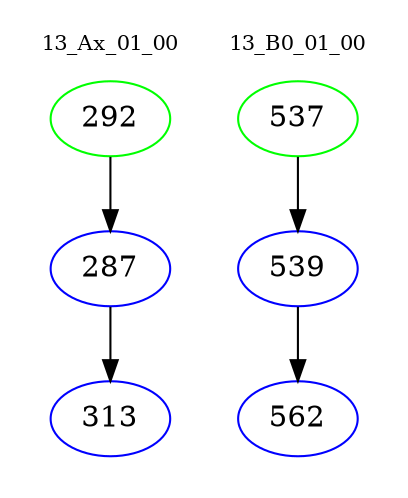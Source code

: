 digraph{
subgraph cluster_0 {
color = white
label = "13_Ax_01_00";
fontsize=10;
T0_292 [label="292", color="green"]
T0_292 -> T0_287 [color="black"]
T0_287 [label="287", color="blue"]
T0_287 -> T0_313 [color="black"]
T0_313 [label="313", color="blue"]
}
subgraph cluster_1 {
color = white
label = "13_B0_01_00";
fontsize=10;
T1_537 [label="537", color="green"]
T1_537 -> T1_539 [color="black"]
T1_539 [label="539", color="blue"]
T1_539 -> T1_562 [color="black"]
T1_562 [label="562", color="blue"]
}
}

